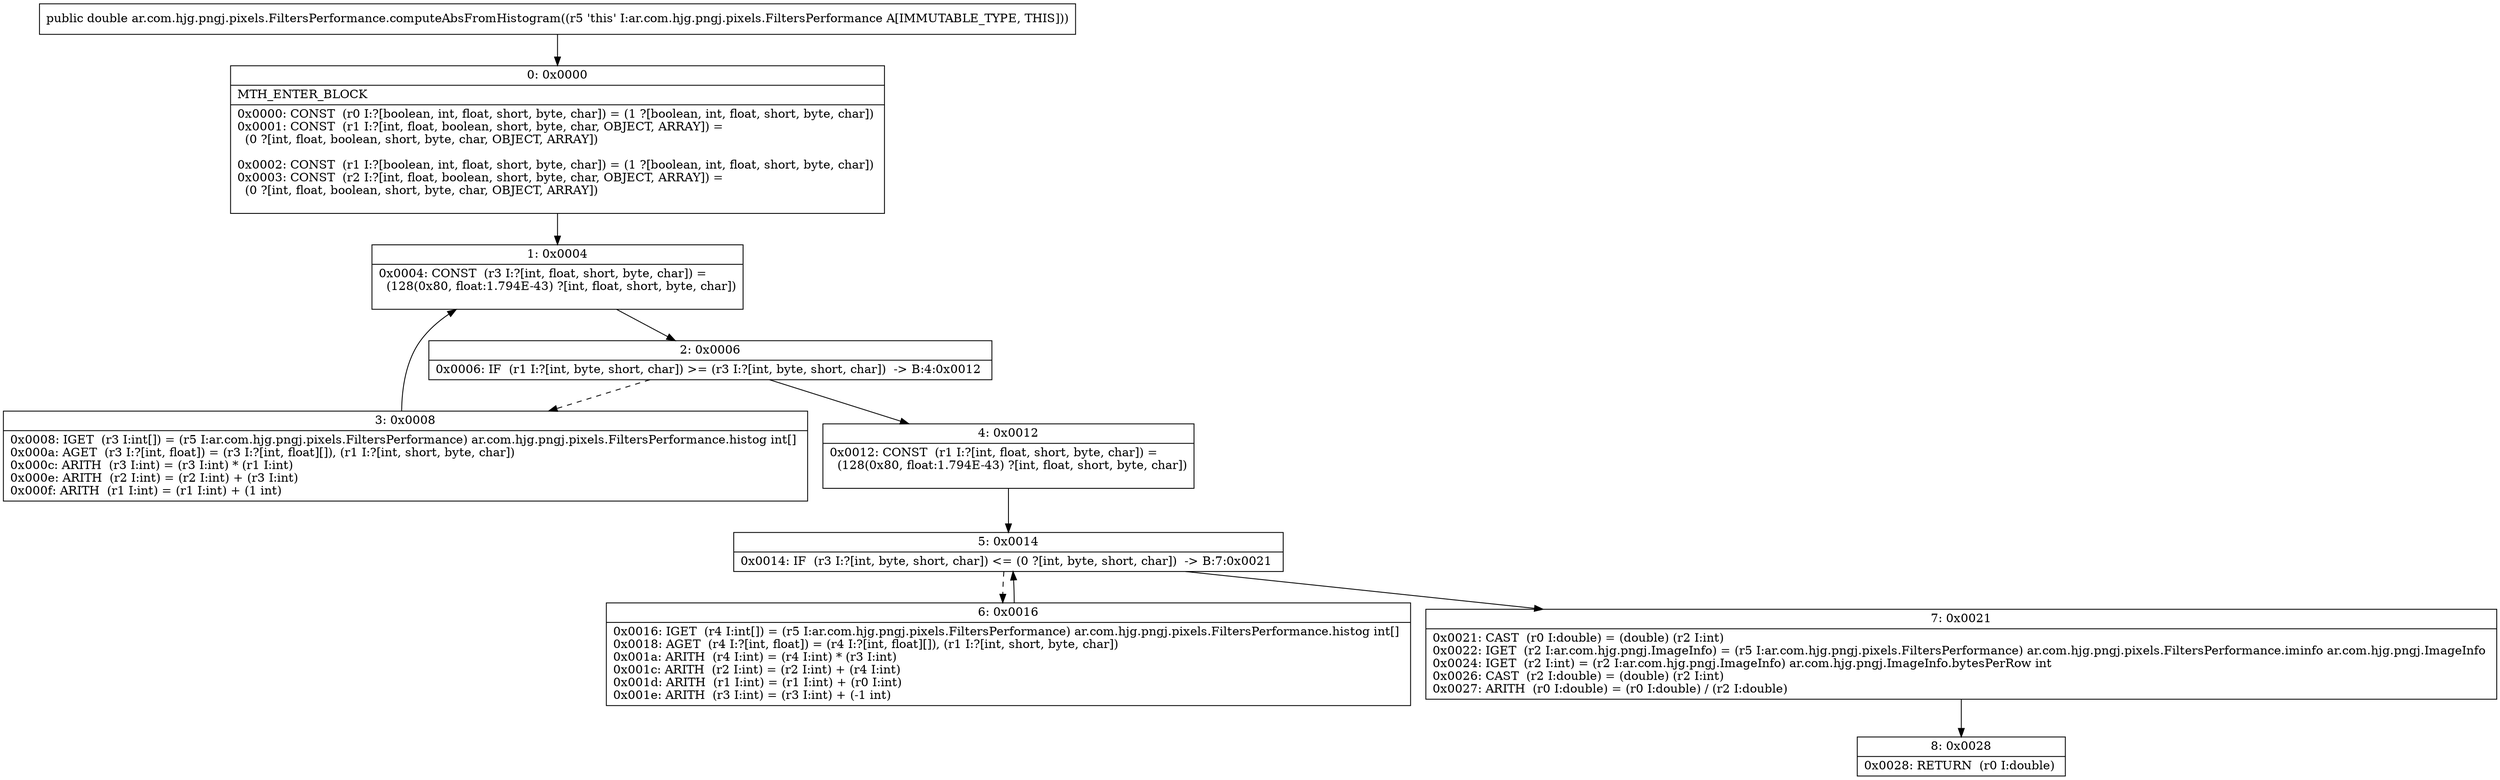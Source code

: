 digraph "CFG forar.com.hjg.pngj.pixels.FiltersPerformance.computeAbsFromHistogram()D" {
Node_0 [shape=record,label="{0\:\ 0x0000|MTH_ENTER_BLOCK\l|0x0000: CONST  (r0 I:?[boolean, int, float, short, byte, char]) = (1 ?[boolean, int, float, short, byte, char]) \l0x0001: CONST  (r1 I:?[int, float, boolean, short, byte, char, OBJECT, ARRAY]) = \l  (0 ?[int, float, boolean, short, byte, char, OBJECT, ARRAY])\l \l0x0002: CONST  (r1 I:?[boolean, int, float, short, byte, char]) = (1 ?[boolean, int, float, short, byte, char]) \l0x0003: CONST  (r2 I:?[int, float, boolean, short, byte, char, OBJECT, ARRAY]) = \l  (0 ?[int, float, boolean, short, byte, char, OBJECT, ARRAY])\l \l}"];
Node_1 [shape=record,label="{1\:\ 0x0004|0x0004: CONST  (r3 I:?[int, float, short, byte, char]) = \l  (128(0x80, float:1.794E\-43) ?[int, float, short, byte, char])\l \l}"];
Node_2 [shape=record,label="{2\:\ 0x0006|0x0006: IF  (r1 I:?[int, byte, short, char]) \>= (r3 I:?[int, byte, short, char])  \-\> B:4:0x0012 \l}"];
Node_3 [shape=record,label="{3\:\ 0x0008|0x0008: IGET  (r3 I:int[]) = (r5 I:ar.com.hjg.pngj.pixels.FiltersPerformance) ar.com.hjg.pngj.pixels.FiltersPerformance.histog int[] \l0x000a: AGET  (r3 I:?[int, float]) = (r3 I:?[int, float][]), (r1 I:?[int, short, byte, char]) \l0x000c: ARITH  (r3 I:int) = (r3 I:int) * (r1 I:int) \l0x000e: ARITH  (r2 I:int) = (r2 I:int) + (r3 I:int) \l0x000f: ARITH  (r1 I:int) = (r1 I:int) + (1 int) \l}"];
Node_4 [shape=record,label="{4\:\ 0x0012|0x0012: CONST  (r1 I:?[int, float, short, byte, char]) = \l  (128(0x80, float:1.794E\-43) ?[int, float, short, byte, char])\l \l}"];
Node_5 [shape=record,label="{5\:\ 0x0014|0x0014: IF  (r3 I:?[int, byte, short, char]) \<= (0 ?[int, byte, short, char])  \-\> B:7:0x0021 \l}"];
Node_6 [shape=record,label="{6\:\ 0x0016|0x0016: IGET  (r4 I:int[]) = (r5 I:ar.com.hjg.pngj.pixels.FiltersPerformance) ar.com.hjg.pngj.pixels.FiltersPerformance.histog int[] \l0x0018: AGET  (r4 I:?[int, float]) = (r4 I:?[int, float][]), (r1 I:?[int, short, byte, char]) \l0x001a: ARITH  (r4 I:int) = (r4 I:int) * (r3 I:int) \l0x001c: ARITH  (r2 I:int) = (r2 I:int) + (r4 I:int) \l0x001d: ARITH  (r1 I:int) = (r1 I:int) + (r0 I:int) \l0x001e: ARITH  (r3 I:int) = (r3 I:int) + (\-1 int) \l}"];
Node_7 [shape=record,label="{7\:\ 0x0021|0x0021: CAST  (r0 I:double) = (double) (r2 I:int) \l0x0022: IGET  (r2 I:ar.com.hjg.pngj.ImageInfo) = (r5 I:ar.com.hjg.pngj.pixels.FiltersPerformance) ar.com.hjg.pngj.pixels.FiltersPerformance.iminfo ar.com.hjg.pngj.ImageInfo \l0x0024: IGET  (r2 I:int) = (r2 I:ar.com.hjg.pngj.ImageInfo) ar.com.hjg.pngj.ImageInfo.bytesPerRow int \l0x0026: CAST  (r2 I:double) = (double) (r2 I:int) \l0x0027: ARITH  (r0 I:double) = (r0 I:double) \/ (r2 I:double) \l}"];
Node_8 [shape=record,label="{8\:\ 0x0028|0x0028: RETURN  (r0 I:double) \l}"];
MethodNode[shape=record,label="{public double ar.com.hjg.pngj.pixels.FiltersPerformance.computeAbsFromHistogram((r5 'this' I:ar.com.hjg.pngj.pixels.FiltersPerformance A[IMMUTABLE_TYPE, THIS])) }"];
MethodNode -> Node_0;
Node_0 -> Node_1;
Node_1 -> Node_2;
Node_2 -> Node_3[style=dashed];
Node_2 -> Node_4;
Node_3 -> Node_1;
Node_4 -> Node_5;
Node_5 -> Node_6[style=dashed];
Node_5 -> Node_7;
Node_6 -> Node_5;
Node_7 -> Node_8;
}

